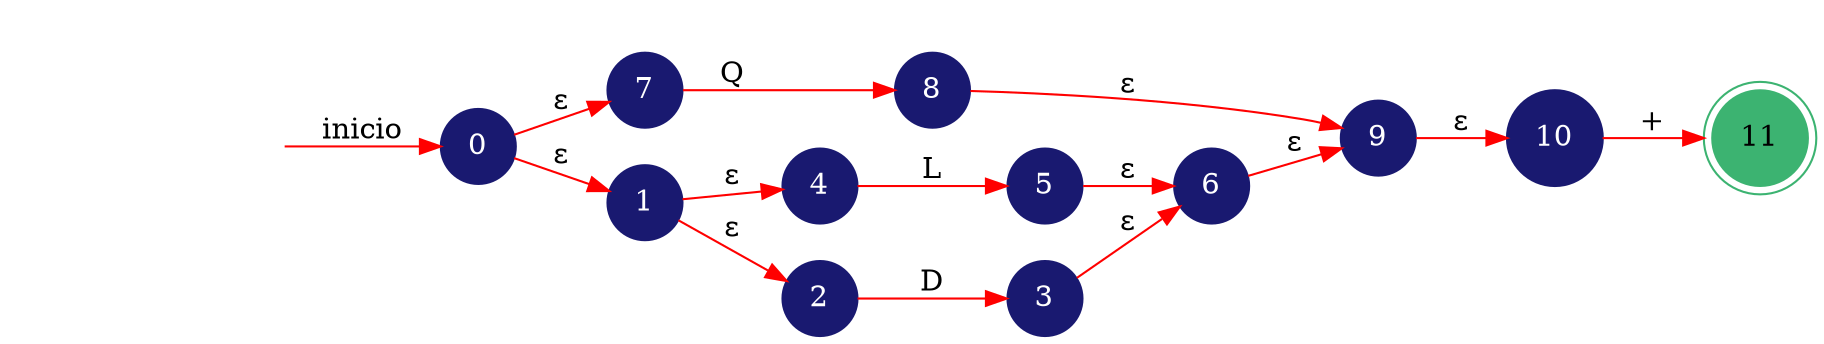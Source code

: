digraph AUTOMATA{
	rankdir=LR;
	node [shape=doublecircle, style = filled,color = mediumseagreen]; 11;
	node [shape=circle];
	node [color=midnightblue,fontcolor=white];
	edge [color=red];
	secret_node [style=invis];
	secret_node -> 0 [label="inicio"];
	0 -> 7 [label="ε"];
	0 -> 1 [label="ε"];
	1 -> 4 [label="ε"];
	1 -> 2 [label="ε"];
	2 -> 3 [label="D"];
	3 -> 6 [label="ε"];
	4 -> 5 [label="L"];
	5 -> 6 [label="ε"];
	6 -> 9 [label="ε"];
	7 -> 8 [label="Q"];
	8 -> 9 [label="ε"];
	9 -> 10 [label="ε"];
	10 -> 11 [label="+"];
}